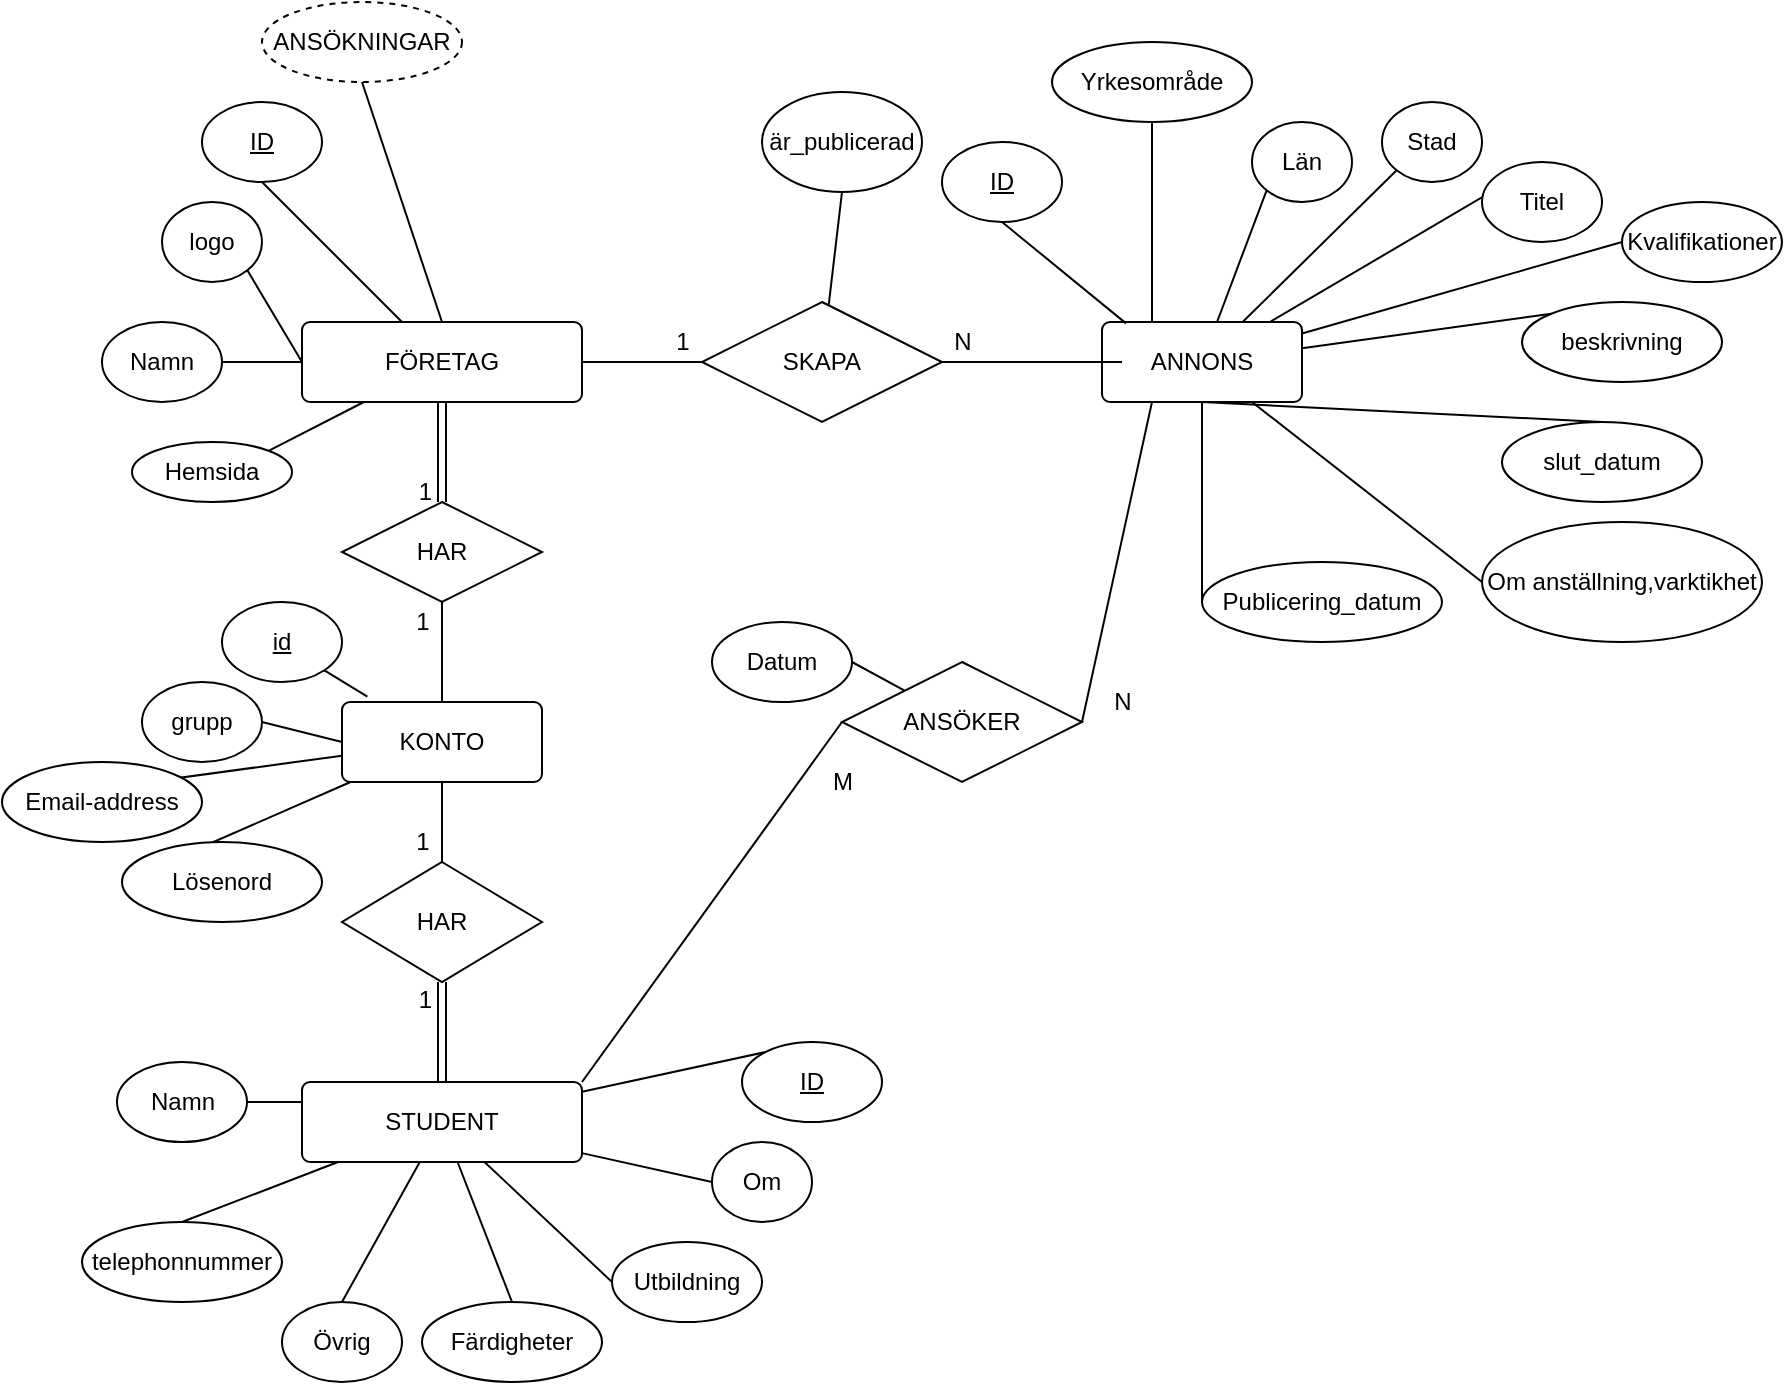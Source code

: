 <mxfile version="19.0.3" type="device"><diagram id="nQys-kahi_Iw12630Ax3" name="Page-1"><mxGraphModel dx="1872" dy="539" grid="1" gridSize="10" guides="1" tooltips="1" connect="1" arrows="1" fold="1" page="1" pageScale="1" pageWidth="850" pageHeight="1100" math="0" shadow="0"><root><mxCell id="0"/><mxCell id="1" parent="0"/><mxCell id="G9PwkRri1fiO20iaHjzx-1" value="ANNONS" style="rounded=1;arcSize=10;whiteSpace=wrap;html=1;align=center;" parent="1" vertex="1"><mxGeometry x="350" y="190" width="100" height="40" as="geometry"/></mxCell><mxCell id="G9PwkRri1fiO20iaHjzx-3" value="FÖRETAG" style="rounded=1;arcSize=10;whiteSpace=wrap;html=1;align=center;" parent="1" vertex="1"><mxGeometry x="-50" y="190" width="140" height="40" as="geometry"/></mxCell><mxCell id="G9PwkRri1fiO20iaHjzx-5" value="" style="endArrow=none;html=1;rounded=0;exitX=1;exitY=0.5;exitDx=0;exitDy=0;entryX=0;entryY=0.5;entryDx=0;entryDy=0;" parent="1" source="G9PwkRri1fiO20iaHjzx-3" edge="1"><mxGeometry relative="1" as="geometry"><mxPoint x="70" y="430" as="sourcePoint"/><mxPoint x="150" y="210" as="targetPoint"/></mxGeometry></mxCell><mxCell id="G9PwkRri1fiO20iaHjzx-8" value="1" style="text;html=1;align=center;verticalAlign=middle;resizable=0;points=[];autosize=1;strokeColor=none;fillColor=none;" parent="1" vertex="1"><mxGeometry x="130" y="190" width="20" height="20" as="geometry"/></mxCell><mxCell id="G9PwkRri1fiO20iaHjzx-11" style="rounded=0;orthogonalLoop=1;jettySize=auto;html=1;exitX=0.5;exitY=1;exitDx=0;exitDy=0;entryX=0.12;entryY=0.017;entryDx=0;entryDy=0;entryPerimeter=0;endArrow=none;endFill=0;" parent="1" source="G9PwkRri1fiO20iaHjzx-10" target="G9PwkRri1fiO20iaHjzx-1" edge="1"><mxGeometry relative="1" as="geometry"/></mxCell><mxCell id="G9PwkRri1fiO20iaHjzx-10" value="ID" style="ellipse;whiteSpace=wrap;html=1;align=center;fontStyle=4;" parent="1" vertex="1"><mxGeometry x="270" y="100" width="60" height="40" as="geometry"/></mxCell><mxCell id="G9PwkRri1fiO20iaHjzx-13" style="edgeStyle=none;rounded=0;orthogonalLoop=1;jettySize=auto;html=1;exitX=0.5;exitY=0;exitDx=0;exitDy=0;endArrow=none;endFill=0;" parent="1" source="G9PwkRri1fiO20iaHjzx-12" target="G9PwkRri1fiO20iaHjzx-1" edge="1"><mxGeometry relative="1" as="geometry"/></mxCell><mxCell id="G9PwkRri1fiO20iaHjzx-12" value="Titel" style="ellipse;whiteSpace=wrap;html=1;align=center;" parent="1" vertex="1"><mxGeometry x="540" y="110" width="60" height="40" as="geometry"/></mxCell><mxCell id="G9PwkRri1fiO20iaHjzx-15" style="edgeStyle=none;rounded=0;orthogonalLoop=1;jettySize=auto;html=1;exitX=0.5;exitY=1;exitDx=0;exitDy=0;entryX=0.25;entryY=0;entryDx=0;entryDy=0;endArrow=none;endFill=0;" parent="1" source="G9PwkRri1fiO20iaHjzx-14" target="G9PwkRri1fiO20iaHjzx-1" edge="1"><mxGeometry relative="1" as="geometry"/></mxCell><mxCell id="G9PwkRri1fiO20iaHjzx-14" value="Yrkesområde" style="ellipse;whiteSpace=wrap;html=1;align=center;" parent="1" vertex="1"><mxGeometry x="325" y="50" width="100" height="40" as="geometry"/></mxCell><mxCell id="G9PwkRri1fiO20iaHjzx-20" style="edgeStyle=none;rounded=0;orthogonalLoop=1;jettySize=auto;html=1;exitX=0;exitY=1;exitDx=0;exitDy=0;endArrow=none;endFill=0;" parent="1" source="G9PwkRri1fiO20iaHjzx-17" target="G9PwkRri1fiO20iaHjzx-1" edge="1"><mxGeometry relative="1" as="geometry"/></mxCell><mxCell id="G9PwkRri1fiO20iaHjzx-17" value="Län" style="ellipse;whiteSpace=wrap;html=1;align=center;" parent="1" vertex="1"><mxGeometry x="425" y="90" width="50" height="40" as="geometry"/></mxCell><mxCell id="G9PwkRri1fiO20iaHjzx-21" style="edgeStyle=none;rounded=0;orthogonalLoop=1;jettySize=auto;html=1;exitX=0;exitY=1;exitDx=0;exitDy=0;endArrow=none;endFill=0;" parent="1" source="G9PwkRri1fiO20iaHjzx-18" target="G9PwkRri1fiO20iaHjzx-1" edge="1"><mxGeometry relative="1" as="geometry"/></mxCell><mxCell id="G9PwkRri1fiO20iaHjzx-18" value="Stad" style="ellipse;whiteSpace=wrap;html=1;align=center;" parent="1" vertex="1"><mxGeometry x="490" y="80" width="50" height="40" as="geometry"/></mxCell><mxCell id="G9PwkRri1fiO20iaHjzx-23" style="edgeStyle=none;rounded=0;orthogonalLoop=1;jettySize=auto;html=1;exitX=0;exitY=0;exitDx=0;exitDy=0;endArrow=none;endFill=0;" parent="1" source="G9PwkRri1fiO20iaHjzx-22" target="G9PwkRri1fiO20iaHjzx-1" edge="1"><mxGeometry relative="1" as="geometry"/></mxCell><mxCell id="G9PwkRri1fiO20iaHjzx-22" value="beskrivning" style="ellipse;whiteSpace=wrap;html=1;align=center;" parent="1" vertex="1"><mxGeometry x="560" y="180" width="100" height="40" as="geometry"/></mxCell><mxCell id="G9PwkRri1fiO20iaHjzx-25" style="edgeStyle=none;rounded=0;orthogonalLoop=1;jettySize=auto;html=1;exitX=0.5;exitY=0;exitDx=0;exitDy=0;entryX=0.5;entryY=1;entryDx=0;entryDy=0;endArrow=none;endFill=0;" parent="1" source="G9PwkRri1fiO20iaHjzx-24" target="G9PwkRri1fiO20iaHjzx-1" edge="1"><mxGeometry relative="1" as="geometry"/></mxCell><mxCell id="G9PwkRri1fiO20iaHjzx-24" value="slut_datum" style="ellipse;whiteSpace=wrap;html=1;align=center;" parent="1" vertex="1"><mxGeometry x="550" y="240" width="100" height="40" as="geometry"/></mxCell><mxCell id="G9PwkRri1fiO20iaHjzx-28" style="edgeStyle=none;rounded=0;orthogonalLoop=1;jettySize=auto;html=1;exitX=0.5;exitY=1;exitDx=0;exitDy=0;endArrow=none;endFill=0;" parent="1" source="G9PwkRri1fiO20iaHjzx-27" target="G9PwkRri1fiO20iaHjzx-3" edge="1"><mxGeometry relative="1" as="geometry"/></mxCell><mxCell id="G9PwkRri1fiO20iaHjzx-27" value="ID" style="ellipse;whiteSpace=wrap;html=1;align=center;fontStyle=4;" parent="1" vertex="1"><mxGeometry x="-100" y="80" width="60" height="40" as="geometry"/></mxCell><mxCell id="G9PwkRri1fiO20iaHjzx-30" style="edgeStyle=none;rounded=0;orthogonalLoop=1;jettySize=auto;html=1;exitX=1;exitY=1;exitDx=0;exitDy=0;entryX=0;entryY=0.5;entryDx=0;entryDy=0;endArrow=none;endFill=0;" parent="1" source="G9PwkRri1fiO20iaHjzx-29" target="G9PwkRri1fiO20iaHjzx-3" edge="1"><mxGeometry relative="1" as="geometry"/></mxCell><mxCell id="G9PwkRri1fiO20iaHjzx-29" value="logo" style="ellipse;whiteSpace=wrap;html=1;align=center;" parent="1" vertex="1"><mxGeometry x="-120" y="130" width="50" height="40" as="geometry"/></mxCell><mxCell id="G9PwkRri1fiO20iaHjzx-36" style="edgeStyle=none;rounded=0;orthogonalLoop=1;jettySize=auto;html=1;exitX=1;exitY=0.5;exitDx=0;exitDy=0;entryX=0;entryY=0.5;entryDx=0;entryDy=0;endArrow=none;endFill=0;" parent="1" source="G9PwkRri1fiO20iaHjzx-35" target="G9PwkRri1fiO20iaHjzx-3" edge="1"><mxGeometry relative="1" as="geometry"/></mxCell><mxCell id="G9PwkRri1fiO20iaHjzx-35" value="Namn" style="ellipse;whiteSpace=wrap;html=1;align=center;" parent="1" vertex="1"><mxGeometry x="-150" y="190" width="60" height="40" as="geometry"/></mxCell><mxCell id="G9PwkRri1fiO20iaHjzx-45" style="edgeStyle=none;rounded=0;orthogonalLoop=1;jettySize=auto;html=1;exitX=0.5;exitY=0;exitDx=0;exitDy=0;entryX=0.5;entryY=1;entryDx=0;entryDy=0;endArrow=none;endFill=0;" parent="1" source="G9PwkRri1fiO20iaHjzx-39" target="G9PwkRri1fiO20iaHjzx-41" edge="1"><mxGeometry relative="1" as="geometry"/></mxCell><mxCell id="G9PwkRri1fiO20iaHjzx-46" style="edgeStyle=none;rounded=0;orthogonalLoop=1;jettySize=auto;html=1;exitX=0.5;exitY=1;exitDx=0;exitDy=0;entryX=0.5;entryY=0;entryDx=0;entryDy=0;endArrow=none;endFill=0;" parent="1" source="G9PwkRri1fiO20iaHjzx-39" target="G9PwkRri1fiO20iaHjzx-42" edge="1"><mxGeometry relative="1" as="geometry"/></mxCell><mxCell id="G9PwkRri1fiO20iaHjzx-39" value="KONTO" style="rounded=1;arcSize=10;whiteSpace=wrap;html=1;align=center;" parent="1" vertex="1"><mxGeometry x="-30" y="380" width="100" height="40" as="geometry"/></mxCell><mxCell id="G9PwkRri1fiO20iaHjzx-40" value="STUDENT" style="rounded=1;arcSize=10;whiteSpace=wrap;html=1;align=center;" parent="1" vertex="1"><mxGeometry x="-50" y="570" width="140" height="40" as="geometry"/></mxCell><mxCell id="G9PwkRri1fiO20iaHjzx-41" value="HAR" style="shape=rhombus;perimeter=rhombusPerimeter;whiteSpace=wrap;html=1;align=center;" parent="1" vertex="1"><mxGeometry x="-30" y="280" width="100" height="50" as="geometry"/></mxCell><mxCell id="G9PwkRri1fiO20iaHjzx-42" value="HAR" style="shape=rhombus;perimeter=rhombusPerimeter;whiteSpace=wrap;html=1;align=center;" parent="1" vertex="1"><mxGeometry x="-30" y="460" width="100" height="60" as="geometry"/></mxCell><mxCell id="G9PwkRri1fiO20iaHjzx-47" value="" style="shape=link;html=1;rounded=0;endArrow=none;endFill=0;exitX=0.5;exitY=0;exitDx=0;exitDy=0;entryX=0.5;entryY=1;entryDx=0;entryDy=0;" parent="1" source="G9PwkRri1fiO20iaHjzx-40" target="G9PwkRri1fiO20iaHjzx-42" edge="1"><mxGeometry relative="1" as="geometry"><mxPoint x="220" y="530" as="sourcePoint"/><mxPoint x="380" y="530" as="targetPoint"/></mxGeometry></mxCell><mxCell id="G9PwkRri1fiO20iaHjzx-48" value="1" style="resizable=0;html=1;align=right;verticalAlign=bottom;" parent="G9PwkRri1fiO20iaHjzx-47" connectable="0" vertex="1"><mxGeometry x="1" relative="1" as="geometry"><mxPoint x="-5" y="17" as="offset"/></mxGeometry></mxCell><mxCell id="G9PwkRri1fiO20iaHjzx-49" value="1" style="text;html=1;align=center;verticalAlign=middle;resizable=0;points=[];autosize=1;strokeColor=none;fillColor=none;" parent="1" vertex="1"><mxGeometry y="440" width="20" height="20" as="geometry"/></mxCell><mxCell id="G9PwkRri1fiO20iaHjzx-50" value="" style="shape=link;html=1;rounded=0;endArrow=none;endFill=0;exitX=0.5;exitY=1;exitDx=0;exitDy=0;entryX=0.5;entryY=0;entryDx=0;entryDy=0;" parent="1" source="G9PwkRri1fiO20iaHjzx-3" target="G9PwkRri1fiO20iaHjzx-41" edge="1"><mxGeometry relative="1" as="geometry"><mxPoint x="220" y="330" as="sourcePoint"/><mxPoint x="380" y="330" as="targetPoint"/></mxGeometry></mxCell><mxCell id="G9PwkRri1fiO20iaHjzx-51" value="1" style="resizable=0;html=1;align=right;verticalAlign=bottom;" parent="G9PwkRri1fiO20iaHjzx-50" connectable="0" vertex="1"><mxGeometry x="1" relative="1" as="geometry"><mxPoint x="-5" y="3" as="offset"/></mxGeometry></mxCell><mxCell id="G9PwkRri1fiO20iaHjzx-52" value="1" style="text;html=1;align=center;verticalAlign=middle;resizable=0;points=[];autosize=1;strokeColor=none;fillColor=none;" parent="1" vertex="1"><mxGeometry y="330" width="20" height="20" as="geometry"/></mxCell><mxCell id="G9PwkRri1fiO20iaHjzx-57" style="edgeStyle=none;rounded=0;orthogonalLoop=1;jettySize=auto;html=1;exitX=1;exitY=1;exitDx=0;exitDy=0;entryX=0.127;entryY=-0.067;entryDx=0;entryDy=0;endArrow=none;endFill=0;entryPerimeter=0;" parent="1" source="G9PwkRri1fiO20iaHjzx-53" target="G9PwkRri1fiO20iaHjzx-39" edge="1"><mxGeometry relative="1" as="geometry"/></mxCell><mxCell id="G9PwkRri1fiO20iaHjzx-53" value="id" style="ellipse;whiteSpace=wrap;html=1;align=center;fontStyle=4;" parent="1" vertex="1"><mxGeometry x="-90" y="330" width="60" height="40" as="geometry"/></mxCell><mxCell id="G9PwkRri1fiO20iaHjzx-56" style="edgeStyle=none;rounded=0;orthogonalLoop=1;jettySize=auto;html=1;exitX=0;exitY=0.5;exitDx=0;exitDy=0;endArrow=none;endFill=0;" parent="1" source="G9PwkRri1fiO20iaHjzx-55" target="G9PwkRri1fiO20iaHjzx-39" edge="1"><mxGeometry relative="1" as="geometry"/></mxCell><mxCell id="G9PwkRri1fiO20iaHjzx-55" value="Email-address" style="ellipse;whiteSpace=wrap;html=1;align=center;" parent="1" vertex="1"><mxGeometry x="-200" y="410" width="100" height="40" as="geometry"/></mxCell><mxCell id="G9PwkRri1fiO20iaHjzx-59" style="edgeStyle=none;rounded=0;orthogonalLoop=1;jettySize=auto;html=1;exitX=1;exitY=0.5;exitDx=0;exitDy=0;entryX=0;entryY=0.5;entryDx=0;entryDy=0;endArrow=none;endFill=0;" parent="1" source="G9PwkRri1fiO20iaHjzx-58" target="G9PwkRri1fiO20iaHjzx-39" edge="1"><mxGeometry relative="1" as="geometry"/></mxCell><mxCell id="G9PwkRri1fiO20iaHjzx-58" value="grupp" style="ellipse;whiteSpace=wrap;html=1;align=center;" parent="1" vertex="1"><mxGeometry x="-130" y="370" width="60" height="40" as="geometry"/></mxCell><mxCell id="G9PwkRri1fiO20iaHjzx-61" style="edgeStyle=none;rounded=0;orthogonalLoop=1;jettySize=auto;html=1;exitX=0;exitY=0.5;exitDx=0;exitDy=0;endArrow=none;endFill=0;" parent="1" source="G9PwkRri1fiO20iaHjzx-60" target="G9PwkRri1fiO20iaHjzx-39" edge="1"><mxGeometry relative="1" as="geometry"/></mxCell><mxCell id="G9PwkRri1fiO20iaHjzx-60" value="Lösenord" style="ellipse;whiteSpace=wrap;html=1;align=center;" parent="1" vertex="1"><mxGeometry x="-140" y="450" width="100" height="40" as="geometry"/></mxCell><mxCell id="G9PwkRri1fiO20iaHjzx-102" style="edgeStyle=none;rounded=0;orthogonalLoop=1;jettySize=auto;html=1;exitX=0;exitY=0.5;exitDx=0;exitDy=0;entryX=0.5;entryY=1;entryDx=0;entryDy=0;endArrow=none;endFill=0;" parent="1" source="G9PwkRri1fiO20iaHjzx-62" target="G9PwkRri1fiO20iaHjzx-1" edge="1"><mxGeometry relative="1" as="geometry"><mxPoint x="522.5" y="400" as="targetPoint"/></mxGeometry></mxCell><mxCell id="G9PwkRri1fiO20iaHjzx-62" value="Publicering_datum" style="ellipse;whiteSpace=wrap;html=1;align=center;" parent="1" vertex="1"><mxGeometry x="400" y="310" width="120" height="40" as="geometry"/></mxCell><mxCell id="G9PwkRri1fiO20iaHjzx-69" style="edgeStyle=none;rounded=0;orthogonalLoop=1;jettySize=auto;html=1;exitX=0;exitY=0.5;exitDx=0;exitDy=0;entryX=1;entryY=0;entryDx=0;entryDy=0;endArrow=none;endFill=0;" parent="1" source="G9PwkRri1fiO20iaHjzx-67" target="G9PwkRri1fiO20iaHjzx-40" edge="1"><mxGeometry relative="1" as="geometry"/></mxCell><mxCell id="G9PwkRri1fiO20iaHjzx-108" style="edgeStyle=none;rounded=0;orthogonalLoop=1;jettySize=auto;html=1;exitX=1;exitY=0.5;exitDx=0;exitDy=0;entryX=0.25;entryY=1;entryDx=0;entryDy=0;endArrow=none;endFill=0;" parent="1" source="G9PwkRri1fiO20iaHjzx-67" target="G9PwkRri1fiO20iaHjzx-1" edge="1"><mxGeometry relative="1" as="geometry"><mxPoint x="357.5" y="420" as="targetPoint"/></mxGeometry></mxCell><mxCell id="G9PwkRri1fiO20iaHjzx-67" value="ANSÖKER" style="shape=rhombus;perimeter=rhombusPerimeter;whiteSpace=wrap;html=1;align=center;" parent="1" vertex="1"><mxGeometry x="220" y="360" width="120" height="60" as="geometry"/></mxCell><mxCell id="G9PwkRri1fiO20iaHjzx-70" value="N" style="text;html=1;align=center;verticalAlign=middle;resizable=0;points=[];autosize=1;strokeColor=none;fillColor=none;" parent="1" vertex="1"><mxGeometry x="350" y="370" width="20" height="20" as="geometry"/></mxCell><mxCell id="G9PwkRri1fiO20iaHjzx-71" value="M" style="text;html=1;align=center;verticalAlign=middle;resizable=0;points=[];autosize=1;strokeColor=none;fillColor=none;" parent="1" vertex="1"><mxGeometry x="205" y="410" width="30" height="20" as="geometry"/></mxCell><mxCell id="G9PwkRri1fiO20iaHjzx-73" style="edgeStyle=none;rounded=0;orthogonalLoop=1;jettySize=auto;html=1;exitX=1;exitY=0.5;exitDx=0;exitDy=0;endArrow=none;endFill=0;" parent="1" source="G9PwkRri1fiO20iaHjzx-72" target="G9PwkRri1fiO20iaHjzx-67" edge="1"><mxGeometry relative="1" as="geometry"/></mxCell><mxCell id="G9PwkRri1fiO20iaHjzx-72" value="Datum" style="ellipse;whiteSpace=wrap;html=1;align=center;" parent="1" vertex="1"><mxGeometry x="155" y="340" width="70" height="40" as="geometry"/></mxCell><mxCell id="G9PwkRri1fiO20iaHjzx-76" style="edgeStyle=none;rounded=0;orthogonalLoop=1;jettySize=auto;html=1;exitX=0.5;exitY=1;exitDx=0;exitDy=0;entryX=0.5;entryY=0;entryDx=0;entryDy=0;endArrow=none;endFill=0;" parent="1" source="G9PwkRri1fiO20iaHjzx-75" target="G9PwkRri1fiO20iaHjzx-3" edge="1"><mxGeometry relative="1" as="geometry"/></mxCell><mxCell id="G9PwkRri1fiO20iaHjzx-75" value="ANSÖKNINGAR" style="ellipse;whiteSpace=wrap;html=1;align=center;dashed=1;" parent="1" vertex="1"><mxGeometry x="-70" y="30" width="100" height="40" as="geometry"/></mxCell><mxCell id="G9PwkRri1fiO20iaHjzx-78" style="edgeStyle=none;rounded=0;orthogonalLoop=1;jettySize=auto;html=1;exitX=0.5;exitY=0;exitDx=0;exitDy=0;endArrow=none;endFill=0;" parent="1" source="G9PwkRri1fiO20iaHjzx-77" target="G9PwkRri1fiO20iaHjzx-40" edge="1"><mxGeometry relative="1" as="geometry"/></mxCell><mxCell id="G9PwkRri1fiO20iaHjzx-77" value="ID" style="ellipse;whiteSpace=wrap;html=1;align=center;fontStyle=4;" parent="1" vertex="1"><mxGeometry x="170" y="550" width="70" height="40" as="geometry"/></mxCell><mxCell id="G9PwkRri1fiO20iaHjzx-80" style="edgeStyle=none;rounded=0;orthogonalLoop=1;jettySize=auto;html=1;exitX=0;exitY=0.5;exitDx=0;exitDy=0;endArrow=none;endFill=0;" parent="1" source="G9PwkRri1fiO20iaHjzx-79" target="G9PwkRri1fiO20iaHjzx-40" edge="1"><mxGeometry relative="1" as="geometry"><mxPoint x="100" y="630" as="targetPoint"/></mxGeometry></mxCell><mxCell id="G9PwkRri1fiO20iaHjzx-79" value="Om" style="ellipse;whiteSpace=wrap;html=1;align=center;" parent="1" vertex="1"><mxGeometry x="155" y="600" width="50" height="40" as="geometry"/></mxCell><mxCell id="G9PwkRri1fiO20iaHjzx-82" style="edgeStyle=none;rounded=0;orthogonalLoop=1;jettySize=auto;html=1;exitX=0;exitY=0.5;exitDx=0;exitDy=0;endArrow=none;endFill=0;" parent="1" source="G9PwkRri1fiO20iaHjzx-81" target="G9PwkRri1fiO20iaHjzx-40" edge="1"><mxGeometry relative="1" as="geometry"/></mxCell><mxCell id="G9PwkRri1fiO20iaHjzx-81" value="Utbildning" style="ellipse;whiteSpace=wrap;html=1;align=center;" parent="1" vertex="1"><mxGeometry x="105" y="650" width="75" height="40" as="geometry"/></mxCell><mxCell id="G9PwkRri1fiO20iaHjzx-84" style="edgeStyle=none;rounded=0;orthogonalLoop=1;jettySize=auto;html=1;exitX=0.5;exitY=0;exitDx=0;exitDy=0;endArrow=none;endFill=0;" parent="1" source="G9PwkRri1fiO20iaHjzx-83" target="G9PwkRri1fiO20iaHjzx-40" edge="1"><mxGeometry relative="1" as="geometry"/></mxCell><mxCell id="G9PwkRri1fiO20iaHjzx-83" value="Färdigheter" style="ellipse;whiteSpace=wrap;html=1;align=center;" parent="1" vertex="1"><mxGeometry x="10" y="680" width="90" height="40" as="geometry"/></mxCell><mxCell id="G9PwkRri1fiO20iaHjzx-86" style="edgeStyle=none;rounded=0;orthogonalLoop=1;jettySize=auto;html=1;exitX=0.5;exitY=0;exitDx=0;exitDy=0;endArrow=none;endFill=0;" parent="1" source="G9PwkRri1fiO20iaHjzx-85" target="G9PwkRri1fiO20iaHjzx-40" edge="1"><mxGeometry relative="1" as="geometry"/></mxCell><mxCell id="G9PwkRri1fiO20iaHjzx-85" value="Övrig" style="ellipse;whiteSpace=wrap;html=1;align=center;" parent="1" vertex="1"><mxGeometry x="-60" y="680" width="60" height="40" as="geometry"/></mxCell><mxCell id="G9PwkRri1fiO20iaHjzx-88" style="edgeStyle=none;rounded=0;orthogonalLoop=1;jettySize=auto;html=1;exitX=0.5;exitY=0;exitDx=0;exitDy=0;endArrow=none;endFill=0;" parent="1" source="G9PwkRri1fiO20iaHjzx-87" target="G9PwkRri1fiO20iaHjzx-40" edge="1"><mxGeometry relative="1" as="geometry"/></mxCell><mxCell id="G9PwkRri1fiO20iaHjzx-87" value="telephonnummer" style="ellipse;whiteSpace=wrap;html=1;align=center;" parent="1" vertex="1"><mxGeometry x="-160" y="640" width="100" height="40" as="geometry"/></mxCell><mxCell id="G9PwkRri1fiO20iaHjzx-91" style="edgeStyle=none;rounded=0;orthogonalLoop=1;jettySize=auto;html=1;exitX=1;exitY=0;exitDx=0;exitDy=0;endArrow=none;endFill=0;" parent="1" source="G9PwkRri1fiO20iaHjzx-90" target="G9PwkRri1fiO20iaHjzx-3" edge="1"><mxGeometry relative="1" as="geometry"/></mxCell><mxCell id="G9PwkRri1fiO20iaHjzx-90" value="Hemsida" style="ellipse;whiteSpace=wrap;html=1;align=center;" parent="1" vertex="1"><mxGeometry x="-135" y="250" width="80" height="30" as="geometry"/></mxCell><mxCell id="G9PwkRri1fiO20iaHjzx-93" style="edgeStyle=none;rounded=0;orthogonalLoop=1;jettySize=auto;html=1;exitX=1;exitY=0.5;exitDx=0;exitDy=0;entryX=0;entryY=0.25;entryDx=0;entryDy=0;endArrow=none;endFill=0;" parent="1" source="G9PwkRri1fiO20iaHjzx-92" target="G9PwkRri1fiO20iaHjzx-40" edge="1"><mxGeometry relative="1" as="geometry"/></mxCell><mxCell id="G9PwkRri1fiO20iaHjzx-92" value="Namn" style="ellipse;whiteSpace=wrap;html=1;align=center;" parent="1" vertex="1"><mxGeometry x="-142.5" y="560" width="65" height="40" as="geometry"/></mxCell><mxCell id="G9PwkRri1fiO20iaHjzx-99" style="edgeStyle=none;rounded=0;orthogonalLoop=1;jettySize=auto;html=1;exitX=1;exitY=0.5;exitDx=0;exitDy=0;entryX=0.1;entryY=0.5;entryDx=0;entryDy=0;entryPerimeter=0;endArrow=none;endFill=0;" parent="1" source="G9PwkRri1fiO20iaHjzx-98" target="G9PwkRri1fiO20iaHjzx-1" edge="1"><mxGeometry relative="1" as="geometry"/></mxCell><mxCell id="G9PwkRri1fiO20iaHjzx-98" value="SKAPA" style="shape=rhombus;perimeter=rhombusPerimeter;whiteSpace=wrap;html=1;align=center;" parent="1" vertex="1"><mxGeometry x="150" y="180" width="120" height="60" as="geometry"/></mxCell><mxCell id="G9PwkRri1fiO20iaHjzx-100" value="N" style="text;html=1;align=center;verticalAlign=middle;resizable=0;points=[];autosize=1;strokeColor=none;fillColor=none;" parent="1" vertex="1"><mxGeometry x="270" y="190" width="20" height="20" as="geometry"/></mxCell><mxCell id="xlmy6ouu1QD8plA0Ey1v-3" style="edgeStyle=none;rounded=0;orthogonalLoop=1;jettySize=auto;html=1;exitX=0;exitY=0.5;exitDx=0;exitDy=0;anchorPointDirection=1;endArrow=none;endFill=0;" parent="1" source="xlmy6ouu1QD8plA0Ey1v-1" target="G9PwkRri1fiO20iaHjzx-1" edge="1"><mxGeometry relative="1" as="geometry"/></mxCell><mxCell id="xlmy6ouu1QD8plA0Ey1v-1" value="Kvalifikationer" style="ellipse;whiteSpace=wrap;html=1;" parent="1" vertex="1"><mxGeometry x="610" y="130" width="80" height="40" as="geometry"/></mxCell><mxCell id="xlmy6ouu1QD8plA0Ey1v-5" style="edgeStyle=none;rounded=0;orthogonalLoop=1;jettySize=auto;html=1;exitX=0.5;exitY=1;exitDx=0;exitDy=0;endArrow=none;endFill=0;" parent="1" source="xlmy6ouu1QD8plA0Ey1v-4" target="G9PwkRri1fiO20iaHjzx-98" edge="1"><mxGeometry relative="1" as="geometry"/></mxCell><mxCell id="xlmy6ouu1QD8plA0Ey1v-4" value="är_publicerad" style="ellipse;whiteSpace=wrap;html=1;" parent="1" vertex="1"><mxGeometry x="180" y="75" width="80" height="50" as="geometry"/></mxCell><mxCell id="xlmy6ouu1QD8plA0Ey1v-7" style="edgeStyle=none;rounded=0;orthogonalLoop=1;jettySize=auto;html=1;exitX=0;exitY=0.5;exitDx=0;exitDy=0;entryX=0.75;entryY=1;entryDx=0;entryDy=0;endArrow=none;endFill=0;" parent="1" source="xlmy6ouu1QD8plA0Ey1v-6" target="G9PwkRri1fiO20iaHjzx-1" edge="1"><mxGeometry relative="1" as="geometry"/></mxCell><mxCell id="xlmy6ouu1QD8plA0Ey1v-6" value="Om anställning,varktikhet" style="ellipse;whiteSpace=wrap;html=1;" parent="1" vertex="1"><mxGeometry x="540" y="290" width="140" height="60" as="geometry"/></mxCell></root></mxGraphModel></diagram></mxfile>